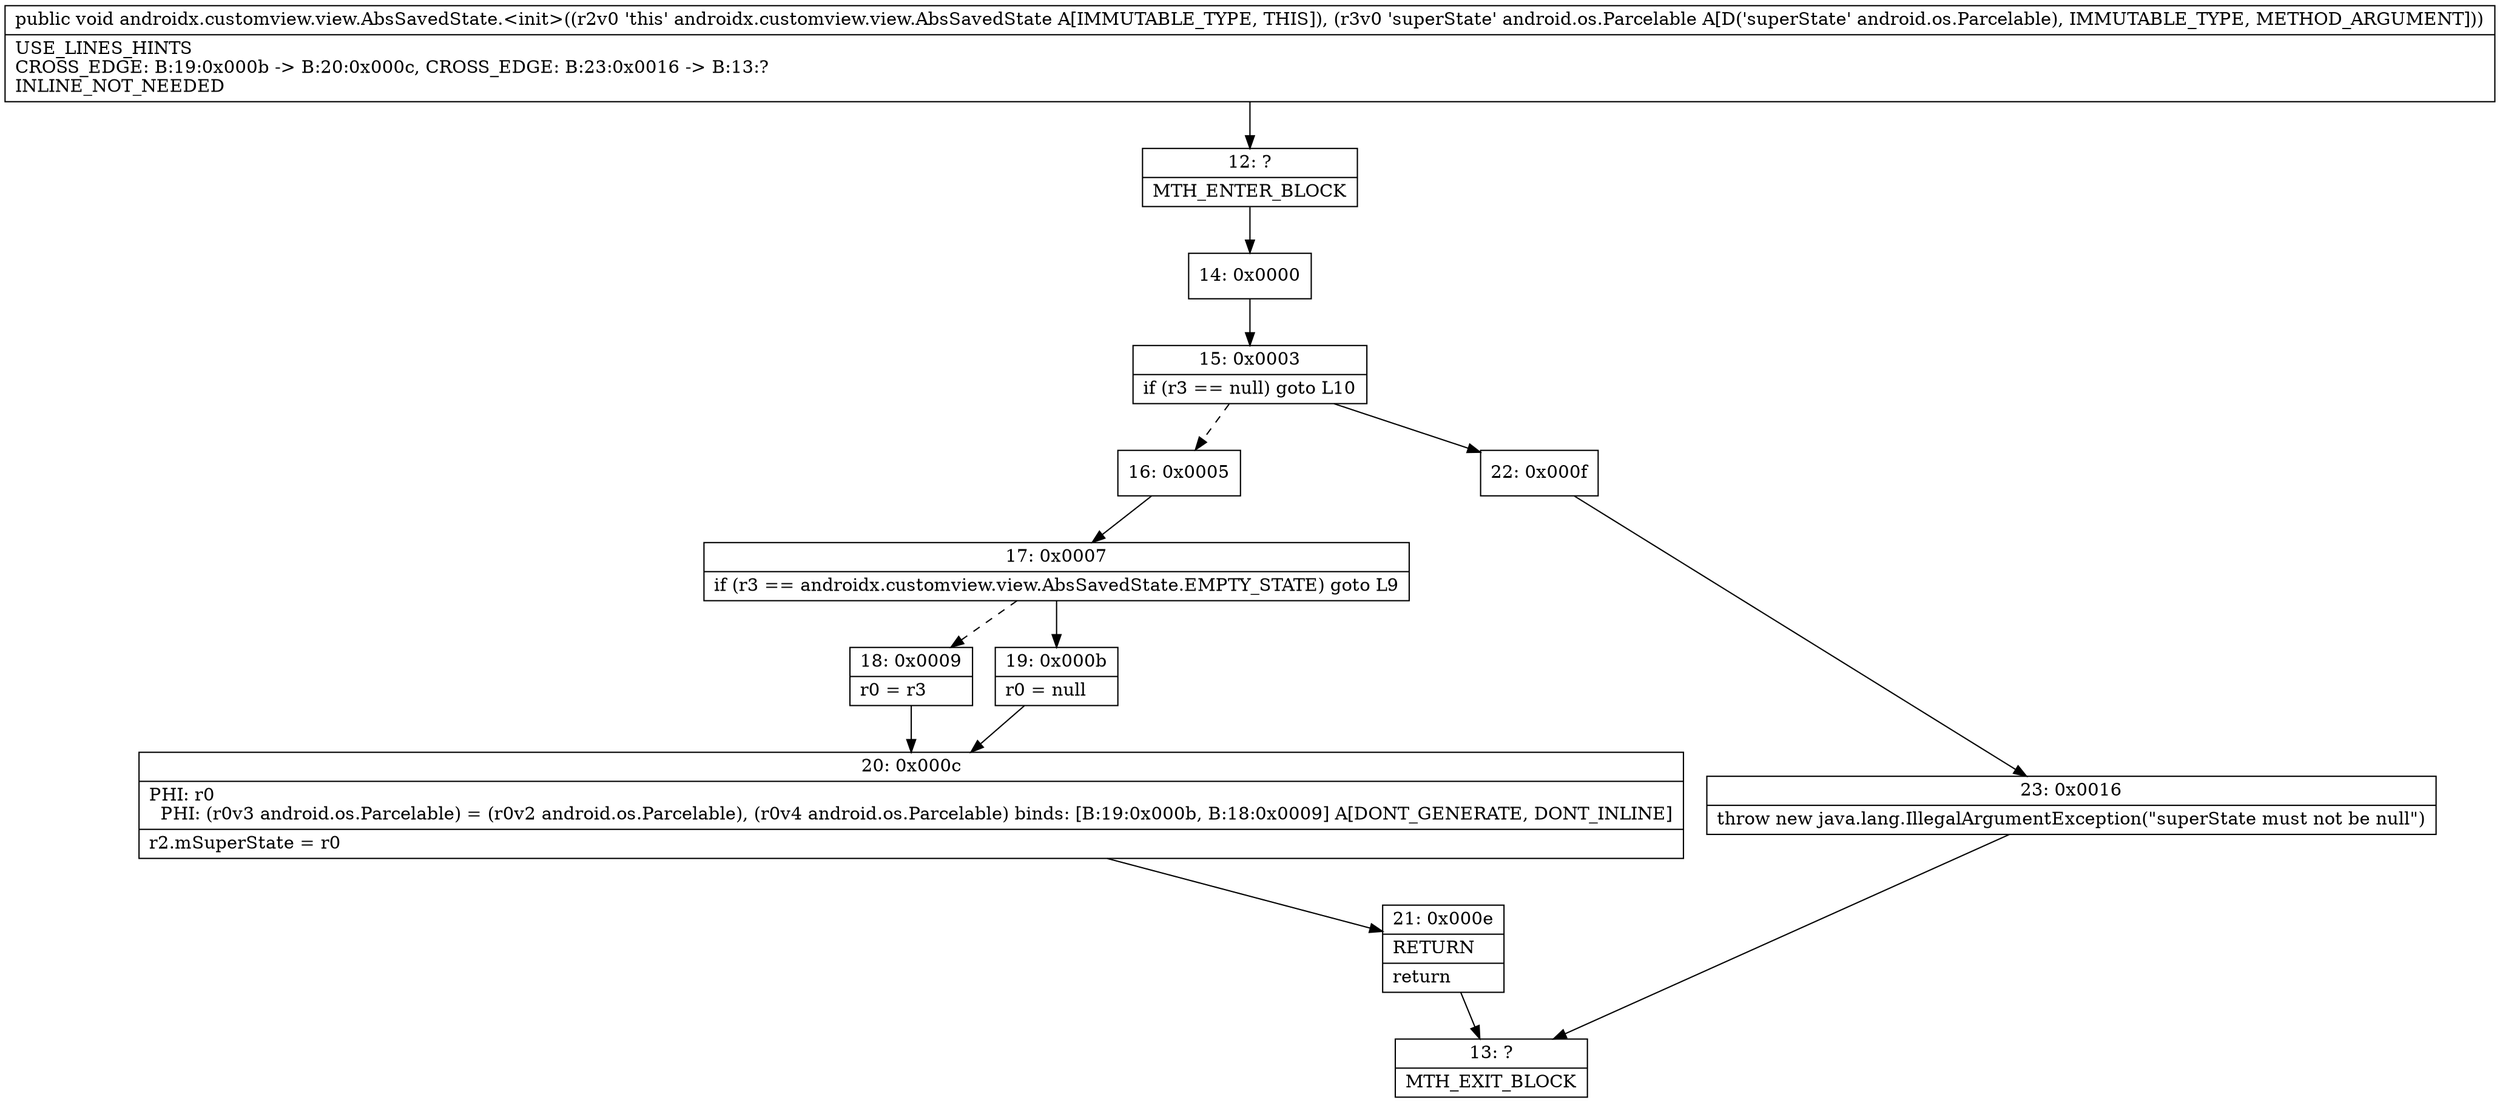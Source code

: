 digraph "CFG forandroidx.customview.view.AbsSavedState.\<init\>(Landroid\/os\/Parcelable;)V" {
Node_12 [shape=record,label="{12\:\ ?|MTH_ENTER_BLOCK\l}"];
Node_14 [shape=record,label="{14\:\ 0x0000}"];
Node_15 [shape=record,label="{15\:\ 0x0003|if (r3 == null) goto L10\l}"];
Node_16 [shape=record,label="{16\:\ 0x0005}"];
Node_17 [shape=record,label="{17\:\ 0x0007|if (r3 == androidx.customview.view.AbsSavedState.EMPTY_STATE) goto L9\l}"];
Node_18 [shape=record,label="{18\:\ 0x0009|r0 = r3\l}"];
Node_20 [shape=record,label="{20\:\ 0x000c|PHI: r0 \l  PHI: (r0v3 android.os.Parcelable) = (r0v2 android.os.Parcelable), (r0v4 android.os.Parcelable) binds: [B:19:0x000b, B:18:0x0009] A[DONT_GENERATE, DONT_INLINE]\l|r2.mSuperState = r0\l}"];
Node_21 [shape=record,label="{21\:\ 0x000e|RETURN\l|return\l}"];
Node_13 [shape=record,label="{13\:\ ?|MTH_EXIT_BLOCK\l}"];
Node_19 [shape=record,label="{19\:\ 0x000b|r0 = null\l}"];
Node_22 [shape=record,label="{22\:\ 0x000f}"];
Node_23 [shape=record,label="{23\:\ 0x0016|throw new java.lang.IllegalArgumentException(\"superState must not be null\")\l}"];
MethodNode[shape=record,label="{public void androidx.customview.view.AbsSavedState.\<init\>((r2v0 'this' androidx.customview.view.AbsSavedState A[IMMUTABLE_TYPE, THIS]), (r3v0 'superState' android.os.Parcelable A[D('superState' android.os.Parcelable), IMMUTABLE_TYPE, METHOD_ARGUMENT]))  | USE_LINES_HINTS\lCROSS_EDGE: B:19:0x000b \-\> B:20:0x000c, CROSS_EDGE: B:23:0x0016 \-\> B:13:?\lINLINE_NOT_NEEDED\l}"];
MethodNode -> Node_12;Node_12 -> Node_14;
Node_14 -> Node_15;
Node_15 -> Node_16[style=dashed];
Node_15 -> Node_22;
Node_16 -> Node_17;
Node_17 -> Node_18[style=dashed];
Node_17 -> Node_19;
Node_18 -> Node_20;
Node_20 -> Node_21;
Node_21 -> Node_13;
Node_19 -> Node_20;
Node_22 -> Node_23;
Node_23 -> Node_13;
}


